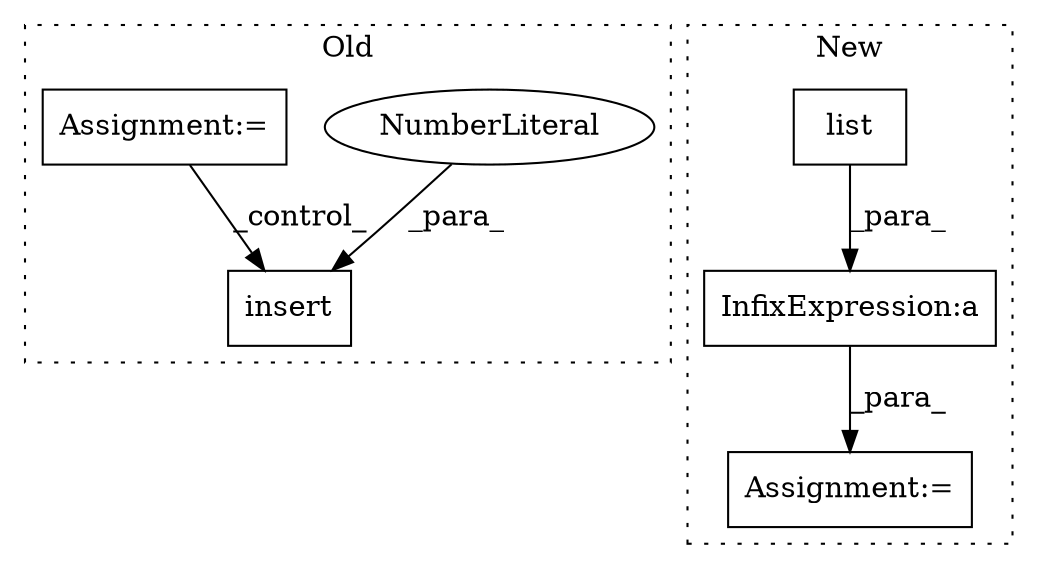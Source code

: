 digraph G {
subgraph cluster0 {
1 [label="insert" a="32" s="2182,2207" l="7,1" shape="box"];
3 [label="NumberLiteral" a="34" s="2189" l="1" shape="ellipse"];
6 [label="Assignment:=" a="7" s="730" l="1" shape="box"];
label = "Old";
style="dotted";
}
subgraph cluster1 {
2 [label="list" a="32" s="2281,2302" l="5,1" shape="box"];
4 [label="Assignment:=" a="7" s="2236" l="1" shape="box"];
5 [label="InfixExpression:a" a="27" s="2304" l="3" shape="box"];
label = "New";
style="dotted";
}
2 -> 5 [label="_para_"];
3 -> 1 [label="_para_"];
5 -> 4 [label="_para_"];
6 -> 1 [label="_control_"];
}
